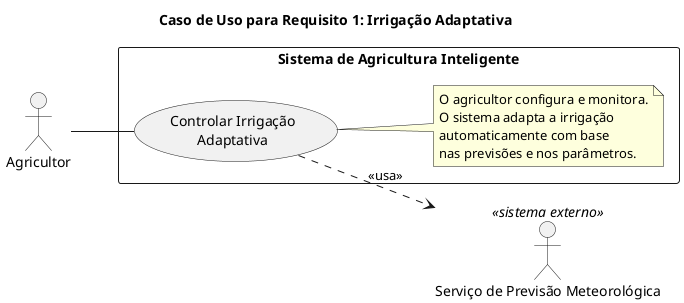 @startuml RF01
title Caso de Uso para Requisito 1: Irrigação Adaptativa

left to right direction
actor Agricultor
actor "Serviço de Previsão Meteorológica" as ServicoMeteorologico <<sistema externo>>

rectangle "Sistema de Agricultura Inteligente" {
  usecase UC1 as "Controlar Irrigação\nAdaptativa"
  Agricultor -- UC1
  UC1 ..> ServicoMeteorologico : <<usa>>

  note right of UC1
    O agricultor configura e monitora.
    O sistema adapta a irrigação
    automaticamente com base
    nas previsões e nos parâmetros.
  end note
}
@enduml
